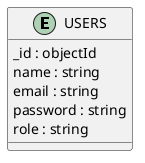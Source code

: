 @startuml USERS_Diagram

entity "USERS" as USERS {
  _id : objectId
  name : string
  email : string
  password : string
  role : string
}

@enduml